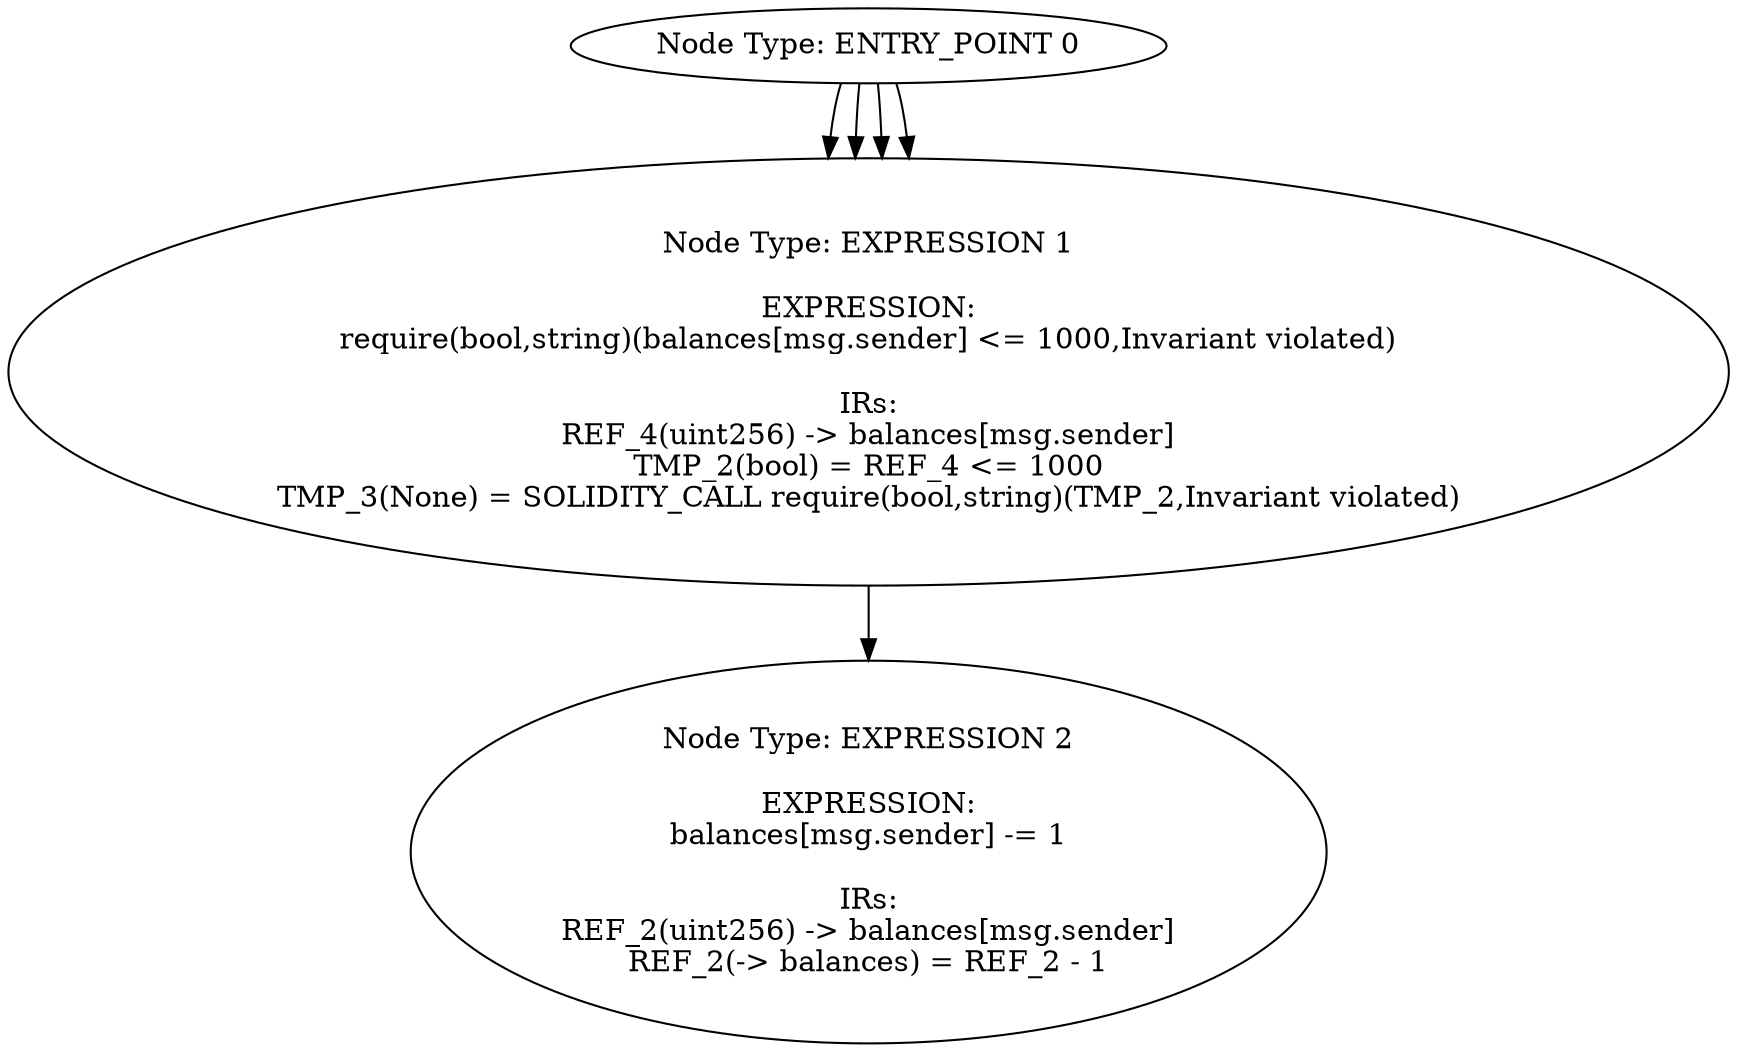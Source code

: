 digraph CFG {
0[label="Node Type: ENTRY_POINT 0
"];
0->1;
1[label="Node Type: EXPRESSION 1

EXPRESSION:
balances[msg.sender] = 1000

IRs:
REF_0(uint256) -> balances[msg.sender]
REF_0(uint256) (->balances) := 1000(uint256)"];
0[label="Node Type: ENTRY_POINT 0
"];
0->1;
1[label="Node Type: EXPRESSION 1

EXPRESSION:
balances[msg.sender] += 1

IRs:
REF_3(uint256) -> balances[msg.sender]
REF_3(-> balances) = REF_3 + 1"];
0[label="Node Type: ENTRY_POINT 0
"];
0->1;
1[label="Node Type: EXPRESSION 1

EXPRESSION:
require(bool)(balances[msg.sender] > 0)

IRs:
REF_1(uint256) -> balances[msg.sender]
TMP_0(bool) = REF_1 > 0
TMP_1(None) = SOLIDITY_CALL require(bool)(TMP_0)"];
1->2;
2[label="Node Type: EXPRESSION 2

EXPRESSION:
balances[msg.sender] -= 1

IRs:
REF_2(uint256) -> balances[msg.sender]
REF_2(-> balances) = REF_2 - 1"];
0[label="Node Type: ENTRY_POINT 0
"];
0->1;
1[label="Node Type: EXPRESSION 1

EXPRESSION:
require(bool,string)(balances[msg.sender] <= 1000,Invariant violated)

IRs:
REF_4(uint256) -> balances[msg.sender]
TMP_2(bool) = REF_4 <= 1000
TMP_3(None) = SOLIDITY_CALL require(bool,string)(TMP_2,Invariant violated)"];
}
